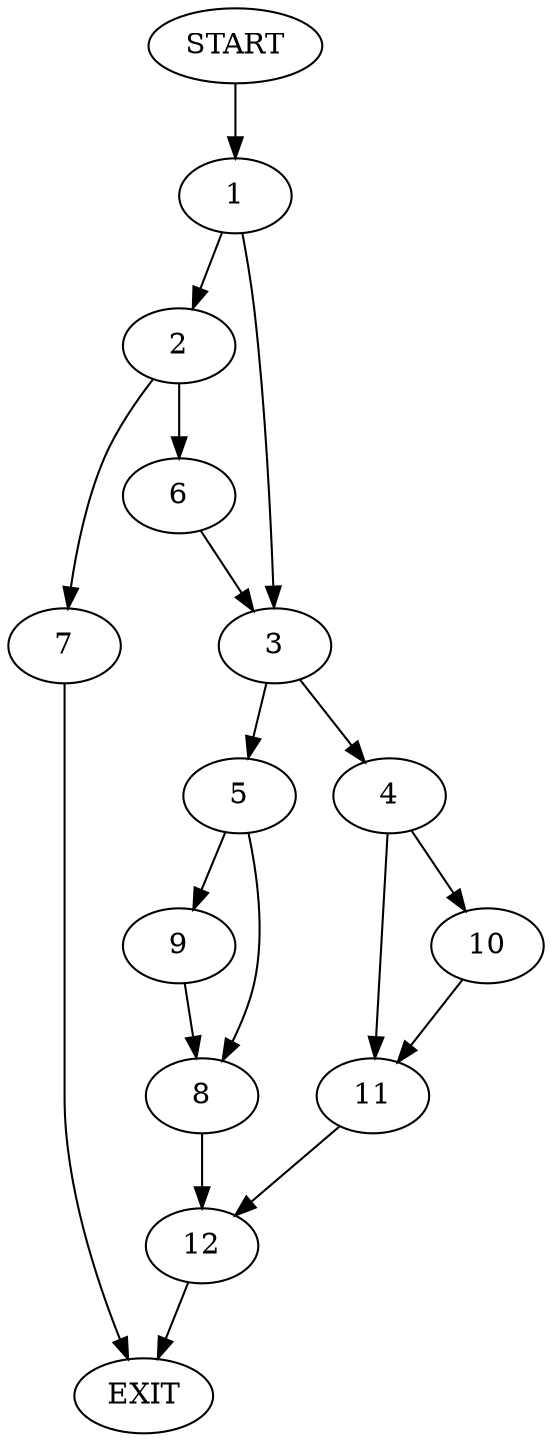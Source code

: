 digraph {
0 [label="START"]
13 [label="EXIT"]
0 -> 1
1 -> 2
1 -> 3
3 -> 4
3 -> 5
2 -> 6
2 -> 7
6 -> 3
7 -> 13
5 -> 8
5 -> 9
4 -> 10
4 -> 11
11 -> 12
10 -> 11
12 -> 13
8 -> 12
9 -> 8
}

